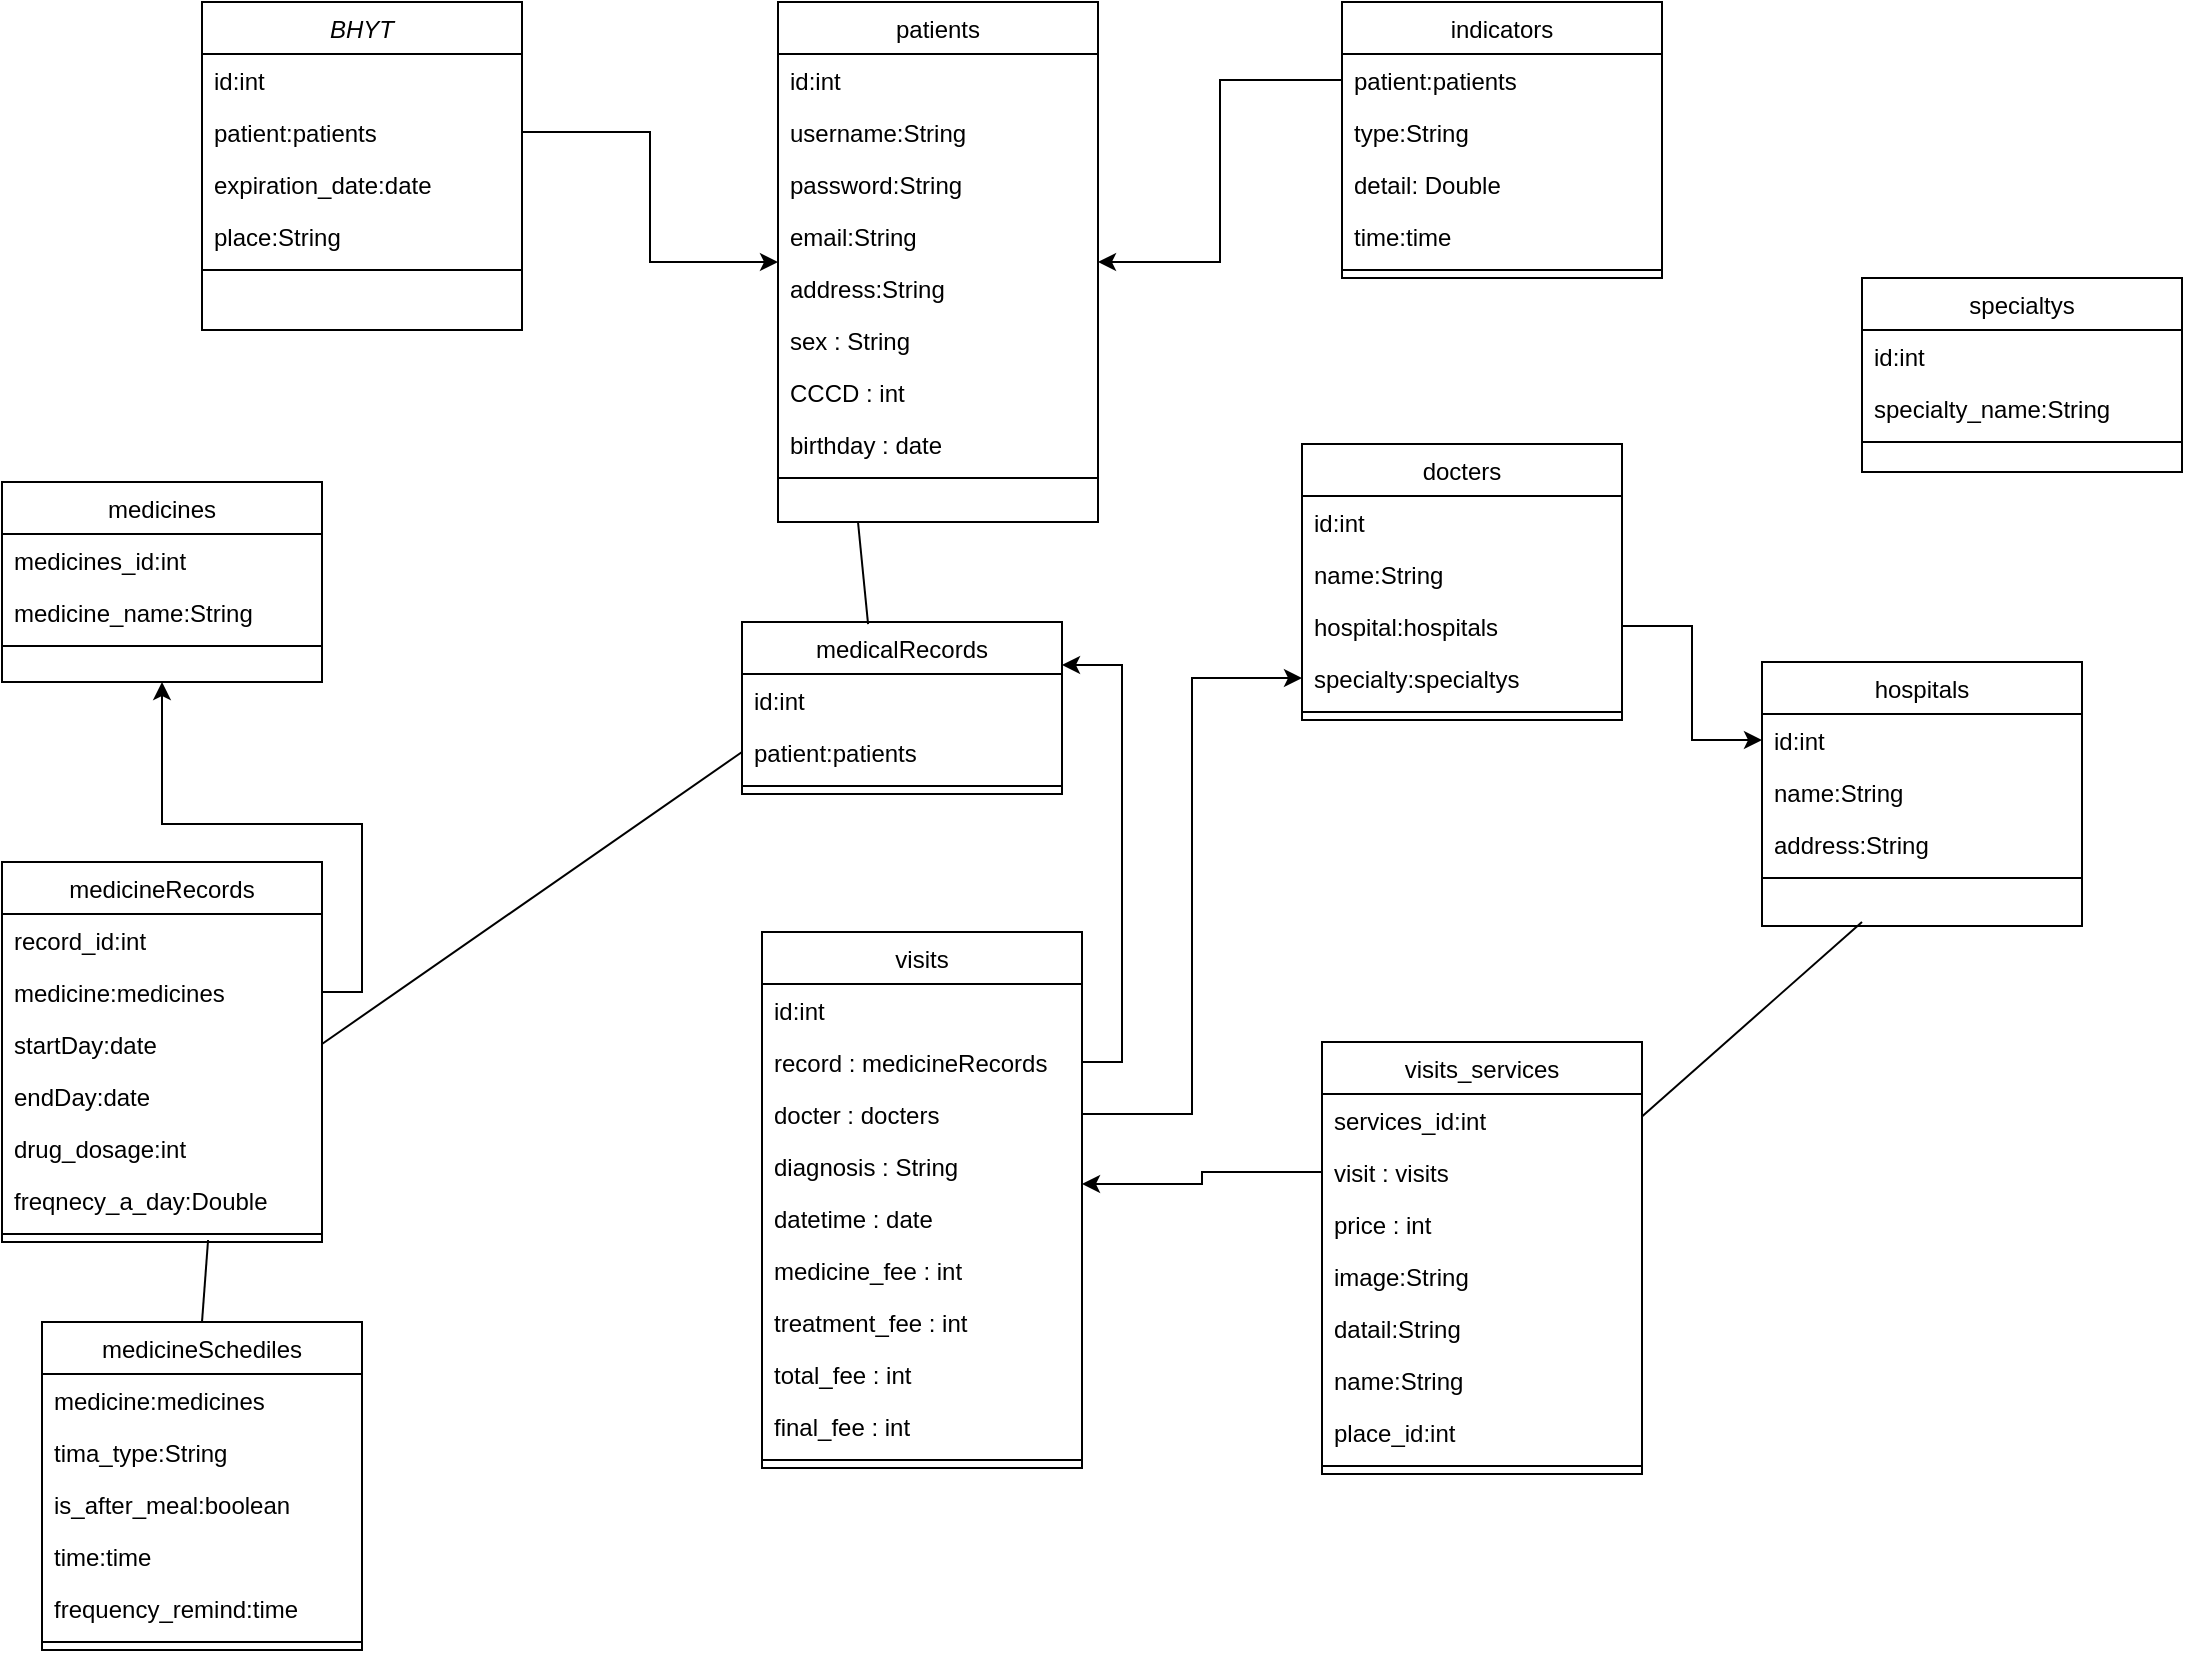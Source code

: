 <mxfile version="16.2.4" type="github">
  <diagram id="C5RBs43oDa-KdzZeNtuy" name="Page-1">
    <mxGraphModel dx="1422" dy="790" grid="1" gridSize="10" guides="1" tooltips="1" connect="1" arrows="1" fold="1" page="1" pageScale="1" pageWidth="827" pageHeight="1169" math="0" shadow="0">
      <root>
        <mxCell id="WIyWlLk6GJQsqaUBKTNV-0" />
        <mxCell id="WIyWlLk6GJQsqaUBKTNV-1" parent="WIyWlLk6GJQsqaUBKTNV-0" />
        <mxCell id="zkfFHV4jXpPFQw0GAbJ--0" value="BHYT" style="swimlane;fontStyle=2;align=center;verticalAlign=top;childLayout=stackLayout;horizontal=1;startSize=26;horizontalStack=0;resizeParent=1;resizeLast=0;collapsible=1;marginBottom=0;rounded=0;shadow=0;strokeWidth=1;" parent="WIyWlLk6GJQsqaUBKTNV-1" vertex="1">
          <mxGeometry x="220" y="120" width="160" height="164" as="geometry">
            <mxRectangle x="230" y="140" width="160" height="26" as="alternateBounds" />
          </mxGeometry>
        </mxCell>
        <mxCell id="zkfFHV4jXpPFQw0GAbJ--1" value="id:int&#xa;" style="text;align=left;verticalAlign=top;spacingLeft=4;spacingRight=4;overflow=hidden;rotatable=0;points=[[0,0.5],[1,0.5]];portConstraint=eastwest;" parent="zkfFHV4jXpPFQw0GAbJ--0" vertex="1">
          <mxGeometry y="26" width="160" height="26" as="geometry" />
        </mxCell>
        <mxCell id="zkfFHV4jXpPFQw0GAbJ--2" value="patient:patients" style="text;align=left;verticalAlign=top;spacingLeft=4;spacingRight=4;overflow=hidden;rotatable=0;points=[[0,0.5],[1,0.5]];portConstraint=eastwest;rounded=0;shadow=0;html=0;" parent="zkfFHV4jXpPFQw0GAbJ--0" vertex="1">
          <mxGeometry y="52" width="160" height="26" as="geometry" />
        </mxCell>
        <mxCell id="zkfFHV4jXpPFQw0GAbJ--3" value="expiration_date:date" style="text;align=left;verticalAlign=top;spacingLeft=4;spacingRight=4;overflow=hidden;rotatable=0;points=[[0,0.5],[1,0.5]];portConstraint=eastwest;rounded=0;shadow=0;html=0;" parent="zkfFHV4jXpPFQw0GAbJ--0" vertex="1">
          <mxGeometry y="78" width="160" height="26" as="geometry" />
        </mxCell>
        <mxCell id="OM--83nxWAdjc1BqshX6-1" value="place:String" style="text;align=left;verticalAlign=top;spacingLeft=4;spacingRight=4;overflow=hidden;rotatable=0;points=[[0,0.5],[1,0.5]];portConstraint=eastwest;rounded=0;shadow=0;html=0;" vertex="1" parent="zkfFHV4jXpPFQw0GAbJ--0">
          <mxGeometry y="104" width="160" height="26" as="geometry" />
        </mxCell>
        <mxCell id="zkfFHV4jXpPFQw0GAbJ--4" value="" style="line;html=1;strokeWidth=1;align=left;verticalAlign=middle;spacingTop=-1;spacingLeft=3;spacingRight=3;rotatable=0;labelPosition=right;points=[];portConstraint=eastwest;" parent="zkfFHV4jXpPFQw0GAbJ--0" vertex="1">
          <mxGeometry y="130" width="160" height="8" as="geometry" />
        </mxCell>
        <mxCell id="zkfFHV4jXpPFQw0GAbJ--6" value="medicines" style="swimlane;fontStyle=0;align=center;verticalAlign=top;childLayout=stackLayout;horizontal=1;startSize=26;horizontalStack=0;resizeParent=1;resizeLast=0;collapsible=1;marginBottom=0;rounded=0;shadow=0;strokeWidth=1;" parent="WIyWlLk6GJQsqaUBKTNV-1" vertex="1">
          <mxGeometry x="120" y="360" width="160" height="100" as="geometry">
            <mxRectangle x="130" y="380" width="160" height="26" as="alternateBounds" />
          </mxGeometry>
        </mxCell>
        <mxCell id="zkfFHV4jXpPFQw0GAbJ--7" value="medicines_id:int" style="text;align=left;verticalAlign=top;spacingLeft=4;spacingRight=4;overflow=hidden;rotatable=0;points=[[0,0.5],[1,0.5]];portConstraint=eastwest;" parent="zkfFHV4jXpPFQw0GAbJ--6" vertex="1">
          <mxGeometry y="26" width="160" height="26" as="geometry" />
        </mxCell>
        <mxCell id="zkfFHV4jXpPFQw0GAbJ--8" value="medicine_name:String" style="text;align=left;verticalAlign=top;spacingLeft=4;spacingRight=4;overflow=hidden;rotatable=0;points=[[0,0.5],[1,0.5]];portConstraint=eastwest;rounded=0;shadow=0;html=0;" parent="zkfFHV4jXpPFQw0GAbJ--6" vertex="1">
          <mxGeometry y="52" width="160" height="26" as="geometry" />
        </mxCell>
        <mxCell id="zkfFHV4jXpPFQw0GAbJ--9" value="" style="line;html=1;strokeWidth=1;align=left;verticalAlign=middle;spacingTop=-1;spacingLeft=3;spacingRight=3;rotatable=0;labelPosition=right;points=[];portConstraint=eastwest;" parent="zkfFHV4jXpPFQw0GAbJ--6" vertex="1">
          <mxGeometry y="78" width="160" height="8" as="geometry" />
        </mxCell>
        <mxCell id="zkfFHV4jXpPFQw0GAbJ--13" value="medicalRecords" style="swimlane;fontStyle=0;align=center;verticalAlign=top;childLayout=stackLayout;horizontal=1;startSize=26;horizontalStack=0;resizeParent=1;resizeLast=0;collapsible=1;marginBottom=0;rounded=0;shadow=0;strokeWidth=1;" parent="WIyWlLk6GJQsqaUBKTNV-1" vertex="1">
          <mxGeometry x="490" y="430" width="160" height="86" as="geometry">
            <mxRectangle x="340" y="380" width="170" height="26" as="alternateBounds" />
          </mxGeometry>
        </mxCell>
        <mxCell id="zkfFHV4jXpPFQw0GAbJ--14" value="id:int" style="text;align=left;verticalAlign=top;spacingLeft=4;spacingRight=4;overflow=hidden;rotatable=0;points=[[0,0.5],[1,0.5]];portConstraint=eastwest;" parent="zkfFHV4jXpPFQw0GAbJ--13" vertex="1">
          <mxGeometry y="26" width="160" height="26" as="geometry" />
        </mxCell>
        <mxCell id="OM--83nxWAdjc1BqshX6-21" value="patient:patients" style="text;align=left;verticalAlign=top;spacingLeft=4;spacingRight=4;overflow=hidden;rotatable=0;points=[[0,0.5],[1,0.5]];portConstraint=eastwest;" vertex="1" parent="zkfFHV4jXpPFQw0GAbJ--13">
          <mxGeometry y="52" width="160" height="26" as="geometry" />
        </mxCell>
        <mxCell id="zkfFHV4jXpPFQw0GAbJ--15" value="" style="line;html=1;strokeWidth=1;align=left;verticalAlign=middle;spacingTop=-1;spacingLeft=3;spacingRight=3;rotatable=0;labelPosition=right;points=[];portConstraint=eastwest;" parent="zkfFHV4jXpPFQw0GAbJ--13" vertex="1">
          <mxGeometry y="78" width="160" height="8" as="geometry" />
        </mxCell>
        <mxCell id="zkfFHV4jXpPFQw0GAbJ--17" value="patients" style="swimlane;fontStyle=0;align=center;verticalAlign=top;childLayout=stackLayout;horizontal=1;startSize=26;horizontalStack=0;resizeParent=1;resizeLast=0;collapsible=1;marginBottom=0;rounded=0;shadow=0;strokeWidth=1;" parent="WIyWlLk6GJQsqaUBKTNV-1" vertex="1">
          <mxGeometry x="508" y="120" width="160" height="260" as="geometry">
            <mxRectangle x="550" y="140" width="160" height="26" as="alternateBounds" />
          </mxGeometry>
        </mxCell>
        <mxCell id="zkfFHV4jXpPFQw0GAbJ--18" value="id:int" style="text;align=left;verticalAlign=top;spacingLeft=4;spacingRight=4;overflow=hidden;rotatable=0;points=[[0,0.5],[1,0.5]];portConstraint=eastwest;" parent="zkfFHV4jXpPFQw0GAbJ--17" vertex="1">
          <mxGeometry y="26" width="160" height="26" as="geometry" />
        </mxCell>
        <mxCell id="zkfFHV4jXpPFQw0GAbJ--19" value="username:String" style="text;align=left;verticalAlign=top;spacingLeft=4;spacingRight=4;overflow=hidden;rotatable=0;points=[[0,0.5],[1,0.5]];portConstraint=eastwest;rounded=0;shadow=0;html=0;" parent="zkfFHV4jXpPFQw0GAbJ--17" vertex="1">
          <mxGeometry y="52" width="160" height="26" as="geometry" />
        </mxCell>
        <mxCell id="zkfFHV4jXpPFQw0GAbJ--20" value="password:String" style="text;align=left;verticalAlign=top;spacingLeft=4;spacingRight=4;overflow=hidden;rotatable=0;points=[[0,0.5],[1,0.5]];portConstraint=eastwest;rounded=0;shadow=0;html=0;" parent="zkfFHV4jXpPFQw0GAbJ--17" vertex="1">
          <mxGeometry y="78" width="160" height="26" as="geometry" />
        </mxCell>
        <mxCell id="zkfFHV4jXpPFQw0GAbJ--21" value="email:String" style="text;align=left;verticalAlign=top;spacingLeft=4;spacingRight=4;overflow=hidden;rotatable=0;points=[[0,0.5],[1,0.5]];portConstraint=eastwest;rounded=0;shadow=0;html=0;" parent="zkfFHV4jXpPFQw0GAbJ--17" vertex="1">
          <mxGeometry y="104" width="160" height="26" as="geometry" />
        </mxCell>
        <mxCell id="zkfFHV4jXpPFQw0GAbJ--22" value="address:String" style="text;align=left;verticalAlign=top;spacingLeft=4;spacingRight=4;overflow=hidden;rotatable=0;points=[[0,0.5],[1,0.5]];portConstraint=eastwest;rounded=0;shadow=0;html=0;" parent="zkfFHV4jXpPFQw0GAbJ--17" vertex="1">
          <mxGeometry y="130" width="160" height="26" as="geometry" />
        </mxCell>
        <mxCell id="OM--83nxWAdjc1BqshX6-18" value="sex : String" style="text;align=left;verticalAlign=top;spacingLeft=4;spacingRight=4;overflow=hidden;rotatable=0;points=[[0,0.5],[1,0.5]];portConstraint=eastwest;rounded=0;shadow=0;html=0;" vertex="1" parent="zkfFHV4jXpPFQw0GAbJ--17">
          <mxGeometry y="156" width="160" height="26" as="geometry" />
        </mxCell>
        <mxCell id="OM--83nxWAdjc1BqshX6-19" value="CCCD : int" style="text;align=left;verticalAlign=top;spacingLeft=4;spacingRight=4;overflow=hidden;rotatable=0;points=[[0,0.5],[1,0.5]];portConstraint=eastwest;rounded=0;shadow=0;html=0;" vertex="1" parent="zkfFHV4jXpPFQw0GAbJ--17">
          <mxGeometry y="182" width="160" height="26" as="geometry" />
        </mxCell>
        <mxCell id="OM--83nxWAdjc1BqshX6-20" value="birthday : date" style="text;align=left;verticalAlign=top;spacingLeft=4;spacingRight=4;overflow=hidden;rotatable=0;points=[[0,0.5],[1,0.5]];portConstraint=eastwest;rounded=0;shadow=0;html=0;" vertex="1" parent="zkfFHV4jXpPFQw0GAbJ--17">
          <mxGeometry y="208" width="160" height="26" as="geometry" />
        </mxCell>
        <mxCell id="zkfFHV4jXpPFQw0GAbJ--23" value="" style="line;html=1;strokeWidth=1;align=left;verticalAlign=middle;spacingTop=-1;spacingLeft=3;spacingRight=3;rotatable=0;labelPosition=right;points=[];portConstraint=eastwest;" parent="zkfFHV4jXpPFQw0GAbJ--17" vertex="1">
          <mxGeometry y="234" width="160" height="8" as="geometry" />
        </mxCell>
        <mxCell id="OM--83nxWAdjc1BqshX6-4" value="medicineRecords" style="swimlane;fontStyle=0;align=center;verticalAlign=top;childLayout=stackLayout;horizontal=1;startSize=26;horizontalStack=0;resizeParent=1;resizeLast=0;collapsible=1;marginBottom=0;rounded=0;shadow=0;strokeWidth=1;" vertex="1" parent="WIyWlLk6GJQsqaUBKTNV-1">
          <mxGeometry x="120" y="550" width="160" height="190" as="geometry">
            <mxRectangle x="340" y="380" width="170" height="26" as="alternateBounds" />
          </mxGeometry>
        </mxCell>
        <mxCell id="OM--83nxWAdjc1BqshX6-5" value="record_id:int" style="text;align=left;verticalAlign=top;spacingLeft=4;spacingRight=4;overflow=hidden;rotatable=0;points=[[0,0.5],[1,0.5]];portConstraint=eastwest;" vertex="1" parent="OM--83nxWAdjc1BqshX6-4">
          <mxGeometry y="26" width="160" height="26" as="geometry" />
        </mxCell>
        <mxCell id="OM--83nxWAdjc1BqshX6-13" value="medicine:medicines" style="text;align=left;verticalAlign=top;spacingLeft=4;spacingRight=4;overflow=hidden;rotatable=0;points=[[0,0.5],[1,0.5]];portConstraint=eastwest;" vertex="1" parent="OM--83nxWAdjc1BqshX6-4">
          <mxGeometry y="52" width="160" height="26" as="geometry" />
        </mxCell>
        <mxCell id="OM--83nxWAdjc1BqshX6-14" value="startDay:date" style="text;align=left;verticalAlign=top;spacingLeft=4;spacingRight=4;overflow=hidden;rotatable=0;points=[[0,0.5],[1,0.5]];portConstraint=eastwest;" vertex="1" parent="OM--83nxWAdjc1BqshX6-4">
          <mxGeometry y="78" width="160" height="26" as="geometry" />
        </mxCell>
        <mxCell id="OM--83nxWAdjc1BqshX6-15" value="endDay:date&#xa;" style="text;align=left;verticalAlign=top;spacingLeft=4;spacingRight=4;overflow=hidden;rotatable=0;points=[[0,0.5],[1,0.5]];portConstraint=eastwest;" vertex="1" parent="OM--83nxWAdjc1BqshX6-4">
          <mxGeometry y="104" width="160" height="26" as="geometry" />
        </mxCell>
        <mxCell id="OM--83nxWAdjc1BqshX6-16" value="drug_dosage:int" style="text;align=left;verticalAlign=top;spacingLeft=4;spacingRight=4;overflow=hidden;rotatable=0;points=[[0,0.5],[1,0.5]];portConstraint=eastwest;" vertex="1" parent="OM--83nxWAdjc1BqshX6-4">
          <mxGeometry y="130" width="160" height="26" as="geometry" />
        </mxCell>
        <mxCell id="OM--83nxWAdjc1BqshX6-17" value="freqnecy_a_day:Double" style="text;align=left;verticalAlign=top;spacingLeft=4;spacingRight=4;overflow=hidden;rotatable=0;points=[[0,0.5],[1,0.5]];portConstraint=eastwest;" vertex="1" parent="OM--83nxWAdjc1BqshX6-4">
          <mxGeometry y="156" width="160" height="26" as="geometry" />
        </mxCell>
        <mxCell id="OM--83nxWAdjc1BqshX6-6" value="" style="line;html=1;strokeWidth=1;align=left;verticalAlign=middle;spacingTop=-1;spacingLeft=3;spacingRight=3;rotatable=0;labelPosition=right;points=[];portConstraint=eastwest;" vertex="1" parent="OM--83nxWAdjc1BqshX6-4">
          <mxGeometry y="182" width="160" height="8" as="geometry" />
        </mxCell>
        <mxCell id="OM--83nxWAdjc1BqshX6-7" value="medicineSchediles" style="swimlane;fontStyle=0;align=center;verticalAlign=top;childLayout=stackLayout;horizontal=1;startSize=26;horizontalStack=0;resizeParent=1;resizeLast=0;collapsible=1;marginBottom=0;rounded=0;shadow=0;strokeWidth=1;" vertex="1" parent="WIyWlLk6GJQsqaUBKTNV-1">
          <mxGeometry x="140" y="780" width="160" height="164" as="geometry">
            <mxRectangle x="340" y="380" width="170" height="26" as="alternateBounds" />
          </mxGeometry>
        </mxCell>
        <mxCell id="OM--83nxWAdjc1BqshX6-8" value="medicine:medicines" style="text;align=left;verticalAlign=top;spacingLeft=4;spacingRight=4;overflow=hidden;rotatable=0;points=[[0,0.5],[1,0.5]];portConstraint=eastwest;" vertex="1" parent="OM--83nxWAdjc1BqshX6-7">
          <mxGeometry y="26" width="160" height="26" as="geometry" />
        </mxCell>
        <mxCell id="OM--83nxWAdjc1BqshX6-31" value="tima_type:String" style="text;align=left;verticalAlign=top;spacingLeft=4;spacingRight=4;overflow=hidden;rotatable=0;points=[[0,0.5],[1,0.5]];portConstraint=eastwest;" vertex="1" parent="OM--83nxWAdjc1BqshX6-7">
          <mxGeometry y="52" width="160" height="26" as="geometry" />
        </mxCell>
        <mxCell id="OM--83nxWAdjc1BqshX6-32" value="is_after_meal:boolean" style="text;align=left;verticalAlign=top;spacingLeft=4;spacingRight=4;overflow=hidden;rotatable=0;points=[[0,0.5],[1,0.5]];portConstraint=eastwest;" vertex="1" parent="OM--83nxWAdjc1BqshX6-7">
          <mxGeometry y="78" width="160" height="26" as="geometry" />
        </mxCell>
        <mxCell id="OM--83nxWAdjc1BqshX6-33" value="time:time" style="text;align=left;verticalAlign=top;spacingLeft=4;spacingRight=4;overflow=hidden;rotatable=0;points=[[0,0.5],[1,0.5]];portConstraint=eastwest;" vertex="1" parent="OM--83nxWAdjc1BqshX6-7">
          <mxGeometry y="104" width="160" height="26" as="geometry" />
        </mxCell>
        <mxCell id="OM--83nxWAdjc1BqshX6-34" value="frequency_remind:time&#xa;" style="text;align=left;verticalAlign=top;spacingLeft=4;spacingRight=4;overflow=hidden;rotatable=0;points=[[0,0.5],[1,0.5]];portConstraint=eastwest;" vertex="1" parent="OM--83nxWAdjc1BqshX6-7">
          <mxGeometry y="130" width="160" height="26" as="geometry" />
        </mxCell>
        <mxCell id="OM--83nxWAdjc1BqshX6-9" value="" style="line;html=1;strokeWidth=1;align=left;verticalAlign=middle;spacingTop=-1;spacingLeft=3;spacingRight=3;rotatable=0;labelPosition=right;points=[];portConstraint=eastwest;" vertex="1" parent="OM--83nxWAdjc1BqshX6-7">
          <mxGeometry y="156" width="160" height="8" as="geometry" />
        </mxCell>
        <mxCell id="OM--83nxWAdjc1BqshX6-10" value="visits" style="swimlane;fontStyle=0;align=center;verticalAlign=top;childLayout=stackLayout;horizontal=1;startSize=26;horizontalStack=0;resizeParent=1;resizeLast=0;collapsible=1;marginBottom=0;rounded=0;shadow=0;strokeWidth=1;" vertex="1" parent="WIyWlLk6GJQsqaUBKTNV-1">
          <mxGeometry x="500" y="585" width="160" height="268" as="geometry">
            <mxRectangle x="340" y="380" width="170" height="26" as="alternateBounds" />
          </mxGeometry>
        </mxCell>
        <mxCell id="OM--83nxWAdjc1BqshX6-11" value="id:int" style="text;align=left;verticalAlign=top;spacingLeft=4;spacingRight=4;overflow=hidden;rotatable=0;points=[[0,0.5],[1,0.5]];portConstraint=eastwest;" vertex="1" parent="OM--83nxWAdjc1BqshX6-10">
          <mxGeometry y="26" width="160" height="26" as="geometry" />
        </mxCell>
        <mxCell id="OM--83nxWAdjc1BqshX6-22" value="record : medicineRecords" style="text;align=left;verticalAlign=top;spacingLeft=4;spacingRight=4;overflow=hidden;rotatable=0;points=[[0,0.5],[1,0.5]];portConstraint=eastwest;" vertex="1" parent="OM--83nxWAdjc1BqshX6-10">
          <mxGeometry y="52" width="160" height="26" as="geometry" />
        </mxCell>
        <mxCell id="OM--83nxWAdjc1BqshX6-23" value="docter : docters" style="text;align=left;verticalAlign=top;spacingLeft=4;spacingRight=4;overflow=hidden;rotatable=0;points=[[0,0.5],[1,0.5]];portConstraint=eastwest;" vertex="1" parent="OM--83nxWAdjc1BqshX6-10">
          <mxGeometry y="78" width="160" height="26" as="geometry" />
        </mxCell>
        <mxCell id="OM--83nxWAdjc1BqshX6-24" value="diagnosis : String" style="text;align=left;verticalAlign=top;spacingLeft=4;spacingRight=4;overflow=hidden;rotatable=0;points=[[0,0.5],[1,0.5]];portConstraint=eastwest;" vertex="1" parent="OM--83nxWAdjc1BqshX6-10">
          <mxGeometry y="104" width="160" height="26" as="geometry" />
        </mxCell>
        <mxCell id="OM--83nxWAdjc1BqshX6-25" value="datetime : date" style="text;align=left;verticalAlign=top;spacingLeft=4;spacingRight=4;overflow=hidden;rotatable=0;points=[[0,0.5],[1,0.5]];portConstraint=eastwest;" vertex="1" parent="OM--83nxWAdjc1BqshX6-10">
          <mxGeometry y="130" width="160" height="26" as="geometry" />
        </mxCell>
        <mxCell id="OM--83nxWAdjc1BqshX6-26" value="medicine_fee : int" style="text;align=left;verticalAlign=top;spacingLeft=4;spacingRight=4;overflow=hidden;rotatable=0;points=[[0,0.5],[1,0.5]];portConstraint=eastwest;" vertex="1" parent="OM--83nxWAdjc1BqshX6-10">
          <mxGeometry y="156" width="160" height="26" as="geometry" />
        </mxCell>
        <mxCell id="OM--83nxWAdjc1BqshX6-28" value="treatment_fee : int" style="text;align=left;verticalAlign=top;spacingLeft=4;spacingRight=4;overflow=hidden;rotatable=0;points=[[0,0.5],[1,0.5]];portConstraint=eastwest;" vertex="1" parent="OM--83nxWAdjc1BqshX6-10">
          <mxGeometry y="182" width="160" height="26" as="geometry" />
        </mxCell>
        <mxCell id="OM--83nxWAdjc1BqshX6-27" value="total_fee : int" style="text;align=left;verticalAlign=top;spacingLeft=4;spacingRight=4;overflow=hidden;rotatable=0;points=[[0,0.5],[1,0.5]];portConstraint=eastwest;" vertex="1" parent="OM--83nxWAdjc1BqshX6-10">
          <mxGeometry y="208" width="160" height="26" as="geometry" />
        </mxCell>
        <mxCell id="OM--83nxWAdjc1BqshX6-29" value="final_fee : int" style="text;align=left;verticalAlign=top;spacingLeft=4;spacingRight=4;overflow=hidden;rotatable=0;points=[[0,0.5],[1,0.5]];portConstraint=eastwest;" vertex="1" parent="OM--83nxWAdjc1BqshX6-10">
          <mxGeometry y="234" width="160" height="26" as="geometry" />
        </mxCell>
        <mxCell id="OM--83nxWAdjc1BqshX6-12" value="" style="line;html=1;strokeWidth=1;align=left;verticalAlign=middle;spacingTop=-1;spacingLeft=3;spacingRight=3;rotatable=0;labelPosition=right;points=[];portConstraint=eastwest;" vertex="1" parent="OM--83nxWAdjc1BqshX6-10">
          <mxGeometry y="260" width="160" height="8" as="geometry" />
        </mxCell>
        <mxCell id="OM--83nxWAdjc1BqshX6-35" value="indicators" style="swimlane;fontStyle=0;align=center;verticalAlign=top;childLayout=stackLayout;horizontal=1;startSize=26;horizontalStack=0;resizeParent=1;resizeLast=0;collapsible=1;marginBottom=0;rounded=0;shadow=0;strokeWidth=1;" vertex="1" parent="WIyWlLk6GJQsqaUBKTNV-1">
          <mxGeometry x="790" y="120" width="160" height="138" as="geometry">
            <mxRectangle x="340" y="380" width="170" height="26" as="alternateBounds" />
          </mxGeometry>
        </mxCell>
        <mxCell id="OM--83nxWAdjc1BqshX6-37" value="patient:patients" style="text;align=left;verticalAlign=top;spacingLeft=4;spacingRight=4;overflow=hidden;rotatable=0;points=[[0,0.5],[1,0.5]];portConstraint=eastwest;" vertex="1" parent="OM--83nxWAdjc1BqshX6-35">
          <mxGeometry y="26" width="160" height="26" as="geometry" />
        </mxCell>
        <mxCell id="OM--83nxWAdjc1BqshX6-39" value="type:String" style="text;align=left;verticalAlign=top;spacingLeft=4;spacingRight=4;overflow=hidden;rotatable=0;points=[[0,0.5],[1,0.5]];portConstraint=eastwest;" vertex="1" parent="OM--83nxWAdjc1BqshX6-35">
          <mxGeometry y="52" width="160" height="26" as="geometry" />
        </mxCell>
        <mxCell id="OM--83nxWAdjc1BqshX6-40" value="detail: Double" style="text;align=left;verticalAlign=top;spacingLeft=4;spacingRight=4;overflow=hidden;rotatable=0;points=[[0,0.5],[1,0.5]];portConstraint=eastwest;" vertex="1" parent="OM--83nxWAdjc1BqshX6-35">
          <mxGeometry y="78" width="160" height="26" as="geometry" />
        </mxCell>
        <mxCell id="OM--83nxWAdjc1BqshX6-41" value="time:time" style="text;align=left;verticalAlign=top;spacingLeft=4;spacingRight=4;overflow=hidden;rotatable=0;points=[[0,0.5],[1,0.5]];portConstraint=eastwest;" vertex="1" parent="OM--83nxWAdjc1BqshX6-35">
          <mxGeometry y="104" width="160" height="26" as="geometry" />
        </mxCell>
        <mxCell id="OM--83nxWAdjc1BqshX6-38" value="" style="line;html=1;strokeWidth=1;align=left;verticalAlign=middle;spacingTop=-1;spacingLeft=3;spacingRight=3;rotatable=0;labelPosition=right;points=[];portConstraint=eastwest;" vertex="1" parent="OM--83nxWAdjc1BqshX6-35">
          <mxGeometry y="130" width="160" height="8" as="geometry" />
        </mxCell>
        <mxCell id="OM--83nxWAdjc1BqshX6-48" value="specialtys" style="swimlane;fontStyle=0;align=center;verticalAlign=top;childLayout=stackLayout;horizontal=1;startSize=26;horizontalStack=0;resizeParent=1;resizeLast=0;collapsible=1;marginBottom=0;rounded=0;shadow=0;strokeWidth=1;" vertex="1" parent="WIyWlLk6GJQsqaUBKTNV-1">
          <mxGeometry x="1050" y="258" width="160" height="97" as="geometry">
            <mxRectangle x="340" y="380" width="170" height="26" as="alternateBounds" />
          </mxGeometry>
        </mxCell>
        <mxCell id="OM--83nxWAdjc1BqshX6-49" value="id:int" style="text;align=left;verticalAlign=top;spacingLeft=4;spacingRight=4;overflow=hidden;rotatable=0;points=[[0,0.5],[1,0.5]];portConstraint=eastwest;" vertex="1" parent="OM--83nxWAdjc1BqshX6-48">
          <mxGeometry y="26" width="160" height="26" as="geometry" />
        </mxCell>
        <mxCell id="OM--83nxWAdjc1BqshX6-50" value="specialty_name:String" style="text;align=left;verticalAlign=top;spacingLeft=4;spacingRight=4;overflow=hidden;rotatable=0;points=[[0,0.5],[1,0.5]];portConstraint=eastwest;" vertex="1" parent="OM--83nxWAdjc1BqshX6-48">
          <mxGeometry y="52" width="160" height="26" as="geometry" />
        </mxCell>
        <mxCell id="OM--83nxWAdjc1BqshX6-53" value="" style="line;html=1;strokeWidth=1;align=left;verticalAlign=middle;spacingTop=-1;spacingLeft=3;spacingRight=3;rotatable=0;labelPosition=right;points=[];portConstraint=eastwest;" vertex="1" parent="OM--83nxWAdjc1BqshX6-48">
          <mxGeometry y="78" width="160" height="8" as="geometry" />
        </mxCell>
        <mxCell id="OM--83nxWAdjc1BqshX6-54" value="docters" style="swimlane;fontStyle=0;align=center;verticalAlign=top;childLayout=stackLayout;horizontal=1;startSize=26;horizontalStack=0;resizeParent=1;resizeLast=0;collapsible=1;marginBottom=0;rounded=0;shadow=0;strokeWidth=1;" vertex="1" parent="WIyWlLk6GJQsqaUBKTNV-1">
          <mxGeometry x="770" y="341" width="160" height="138" as="geometry">
            <mxRectangle x="340" y="380" width="170" height="26" as="alternateBounds" />
          </mxGeometry>
        </mxCell>
        <mxCell id="OM--83nxWAdjc1BqshX6-55" value="id:int" style="text;align=left;verticalAlign=top;spacingLeft=4;spacingRight=4;overflow=hidden;rotatable=0;points=[[0,0.5],[1,0.5]];portConstraint=eastwest;" vertex="1" parent="OM--83nxWAdjc1BqshX6-54">
          <mxGeometry y="26" width="160" height="26" as="geometry" />
        </mxCell>
        <mxCell id="OM--83nxWAdjc1BqshX6-56" value="name:String" style="text;align=left;verticalAlign=top;spacingLeft=4;spacingRight=4;overflow=hidden;rotatable=0;points=[[0,0.5],[1,0.5]];portConstraint=eastwest;" vertex="1" parent="OM--83nxWAdjc1BqshX6-54">
          <mxGeometry y="52" width="160" height="26" as="geometry" />
        </mxCell>
        <mxCell id="OM--83nxWAdjc1BqshX6-57" value="hospital:hospitals" style="text;align=left;verticalAlign=top;spacingLeft=4;spacingRight=4;overflow=hidden;rotatable=0;points=[[0,0.5],[1,0.5]];portConstraint=eastwest;" vertex="1" parent="OM--83nxWAdjc1BqshX6-54">
          <mxGeometry y="78" width="160" height="26" as="geometry" />
        </mxCell>
        <mxCell id="OM--83nxWAdjc1BqshX6-58" value="specialty:specialtys" style="text;align=left;verticalAlign=top;spacingLeft=4;spacingRight=4;overflow=hidden;rotatable=0;points=[[0,0.5],[1,0.5]];portConstraint=eastwest;" vertex="1" parent="OM--83nxWAdjc1BqshX6-54">
          <mxGeometry y="104" width="160" height="26" as="geometry" />
        </mxCell>
        <mxCell id="OM--83nxWAdjc1BqshX6-59" value="" style="line;html=1;strokeWidth=1;align=left;verticalAlign=middle;spacingTop=-1;spacingLeft=3;spacingRight=3;rotatable=0;labelPosition=right;points=[];portConstraint=eastwest;" vertex="1" parent="OM--83nxWAdjc1BqshX6-54">
          <mxGeometry y="130" width="160" height="8" as="geometry" />
        </mxCell>
        <mxCell id="OM--83nxWAdjc1BqshX6-60" value="hospitals" style="swimlane;fontStyle=0;align=center;verticalAlign=top;childLayout=stackLayout;horizontal=1;startSize=26;horizontalStack=0;resizeParent=1;resizeLast=0;collapsible=1;marginBottom=0;rounded=0;shadow=0;strokeWidth=1;" vertex="1" parent="WIyWlLk6GJQsqaUBKTNV-1">
          <mxGeometry x="1000" y="450" width="160" height="132" as="geometry">
            <mxRectangle x="340" y="380" width="170" height="26" as="alternateBounds" />
          </mxGeometry>
        </mxCell>
        <mxCell id="OM--83nxWAdjc1BqshX6-61" value="id:int" style="text;align=left;verticalAlign=top;spacingLeft=4;spacingRight=4;overflow=hidden;rotatable=0;points=[[0,0.5],[1,0.5]];portConstraint=eastwest;" vertex="1" parent="OM--83nxWAdjc1BqshX6-60">
          <mxGeometry y="26" width="160" height="26" as="geometry" />
        </mxCell>
        <mxCell id="OM--83nxWAdjc1BqshX6-62" value="name:String" style="text;align=left;verticalAlign=top;spacingLeft=4;spacingRight=4;overflow=hidden;rotatable=0;points=[[0,0.5],[1,0.5]];portConstraint=eastwest;" vertex="1" parent="OM--83nxWAdjc1BqshX6-60">
          <mxGeometry y="52" width="160" height="26" as="geometry" />
        </mxCell>
        <mxCell id="OM--83nxWAdjc1BqshX6-63" value="address:String" style="text;align=left;verticalAlign=top;spacingLeft=4;spacingRight=4;overflow=hidden;rotatable=0;points=[[0,0.5],[1,0.5]];portConstraint=eastwest;" vertex="1" parent="OM--83nxWAdjc1BqshX6-60">
          <mxGeometry y="78" width="160" height="26" as="geometry" />
        </mxCell>
        <mxCell id="OM--83nxWAdjc1BqshX6-65" value="" style="line;html=1;strokeWidth=1;align=left;verticalAlign=middle;spacingTop=-1;spacingLeft=3;spacingRight=3;rotatable=0;labelPosition=right;points=[];portConstraint=eastwest;" vertex="1" parent="OM--83nxWAdjc1BqshX6-60">
          <mxGeometry y="104" width="160" height="8" as="geometry" />
        </mxCell>
        <mxCell id="OM--83nxWAdjc1BqshX6-66" value="visits_services" style="swimlane;fontStyle=0;align=center;verticalAlign=top;childLayout=stackLayout;horizontal=1;startSize=26;horizontalStack=0;resizeParent=1;resizeLast=0;collapsible=1;marginBottom=0;rounded=0;shadow=0;strokeWidth=1;" vertex="1" parent="WIyWlLk6GJQsqaUBKTNV-1">
          <mxGeometry x="780" y="640" width="160" height="216" as="geometry">
            <mxRectangle x="340" y="380" width="170" height="26" as="alternateBounds" />
          </mxGeometry>
        </mxCell>
        <mxCell id="OM--83nxWAdjc1BqshX6-67" value="services_id:int" style="text;align=left;verticalAlign=top;spacingLeft=4;spacingRight=4;overflow=hidden;rotatable=0;points=[[0,0.5],[1,0.5]];portConstraint=eastwest;" vertex="1" parent="OM--83nxWAdjc1BqshX6-66">
          <mxGeometry y="26" width="160" height="26" as="geometry" />
        </mxCell>
        <mxCell id="OM--83nxWAdjc1BqshX6-68" value="visit : visits" style="text;align=left;verticalAlign=top;spacingLeft=4;spacingRight=4;overflow=hidden;rotatable=0;points=[[0,0.5],[1,0.5]];portConstraint=eastwest;" vertex="1" parent="OM--83nxWAdjc1BqshX6-66">
          <mxGeometry y="52" width="160" height="26" as="geometry" />
        </mxCell>
        <mxCell id="OM--83nxWAdjc1BqshX6-69" value="price : int" style="text;align=left;verticalAlign=top;spacingLeft=4;spacingRight=4;overflow=hidden;rotatable=0;points=[[0,0.5],[1,0.5]];portConstraint=eastwest;" vertex="1" parent="OM--83nxWAdjc1BqshX6-66">
          <mxGeometry y="78" width="160" height="26" as="geometry" />
        </mxCell>
        <mxCell id="OM--83nxWAdjc1BqshX6-70" value="image:String" style="text;align=left;verticalAlign=top;spacingLeft=4;spacingRight=4;overflow=hidden;rotatable=0;points=[[0,0.5],[1,0.5]];portConstraint=eastwest;" vertex="1" parent="OM--83nxWAdjc1BqshX6-66">
          <mxGeometry y="104" width="160" height="26" as="geometry" />
        </mxCell>
        <mxCell id="OM--83nxWAdjc1BqshX6-72" value="datail:String" style="text;align=left;verticalAlign=top;spacingLeft=4;spacingRight=4;overflow=hidden;rotatable=0;points=[[0,0.5],[1,0.5]];portConstraint=eastwest;" vertex="1" parent="OM--83nxWAdjc1BqshX6-66">
          <mxGeometry y="130" width="160" height="26" as="geometry" />
        </mxCell>
        <mxCell id="OM--83nxWAdjc1BqshX6-73" value="name:String" style="text;align=left;verticalAlign=top;spacingLeft=4;spacingRight=4;overflow=hidden;rotatable=0;points=[[0,0.5],[1,0.5]];portConstraint=eastwest;" vertex="1" parent="OM--83nxWAdjc1BqshX6-66">
          <mxGeometry y="156" width="160" height="26" as="geometry" />
        </mxCell>
        <mxCell id="OM--83nxWAdjc1BqshX6-74" value="place_id:int" style="text;align=left;verticalAlign=top;spacingLeft=4;spacingRight=4;overflow=hidden;rotatable=0;points=[[0,0.5],[1,0.5]];portConstraint=eastwest;" vertex="1" parent="OM--83nxWAdjc1BqshX6-66">
          <mxGeometry y="182" width="160" height="26" as="geometry" />
        </mxCell>
        <mxCell id="OM--83nxWAdjc1BqshX6-71" value="" style="line;html=1;strokeWidth=1;align=left;verticalAlign=middle;spacingTop=-1;spacingLeft=3;spacingRight=3;rotatable=0;labelPosition=right;points=[];portConstraint=eastwest;" vertex="1" parent="OM--83nxWAdjc1BqshX6-66">
          <mxGeometry y="208" width="160" height="8" as="geometry" />
        </mxCell>
        <mxCell id="OM--83nxWAdjc1BqshX6-76" value="" style="endArrow=none;html=1;rounded=0;entryX=0.5;entryY=0;entryDx=0;entryDy=0;exitX=0.644;exitY=0.875;exitDx=0;exitDy=0;exitPerimeter=0;" edge="1" parent="WIyWlLk6GJQsqaUBKTNV-1" source="OM--83nxWAdjc1BqshX6-6" target="OM--83nxWAdjc1BqshX6-7">
          <mxGeometry width="50" height="50" relative="1" as="geometry">
            <mxPoint x="260" y="670" as="sourcePoint" />
            <mxPoint x="310" y="620" as="targetPoint" />
          </mxGeometry>
        </mxCell>
        <mxCell id="OM--83nxWAdjc1BqshX6-77" value="" style="endArrow=none;html=1;rounded=0;entryX=0;entryY=0.5;entryDx=0;entryDy=0;exitX=1;exitY=0.5;exitDx=0;exitDy=0;" edge="1" parent="WIyWlLk6GJQsqaUBKTNV-1" source="OM--83nxWAdjc1BqshX6-14" target="OM--83nxWAdjc1BqshX6-21">
          <mxGeometry width="50" height="50" relative="1" as="geometry">
            <mxPoint x="260" y="700" as="sourcePoint" />
            <mxPoint x="310" y="650" as="targetPoint" />
          </mxGeometry>
        </mxCell>
        <mxCell id="OM--83nxWAdjc1BqshX6-79" value="" style="endArrow=none;html=1;rounded=0;entryX=0.25;entryY=1;entryDx=0;entryDy=0;exitX=0.394;exitY=0.012;exitDx=0;exitDy=0;exitPerimeter=0;" edge="1" parent="WIyWlLk6GJQsqaUBKTNV-1" source="zkfFHV4jXpPFQw0GAbJ--13" target="zkfFHV4jXpPFQw0GAbJ--17">
          <mxGeometry width="50" height="50" relative="1" as="geometry">
            <mxPoint x="470" y="460" as="sourcePoint" />
            <mxPoint x="520" y="410" as="targetPoint" />
          </mxGeometry>
        </mxCell>
        <mxCell id="OM--83nxWAdjc1BqshX6-82" value="" style="edgeStyle=orthogonalEdgeStyle;rounded=0;orthogonalLoop=1;jettySize=auto;html=1;" edge="1" parent="WIyWlLk6GJQsqaUBKTNV-1" source="OM--83nxWAdjc1BqshX6-57" target="OM--83nxWAdjc1BqshX6-61">
          <mxGeometry relative="1" as="geometry" />
        </mxCell>
        <mxCell id="OM--83nxWAdjc1BqshX6-84" style="edgeStyle=orthogonalEdgeStyle;rounded=0;orthogonalLoop=1;jettySize=auto;html=1;exitX=1;exitY=0.5;exitDx=0;exitDy=0;" edge="1" parent="WIyWlLk6GJQsqaUBKTNV-1" source="OM--83nxWAdjc1BqshX6-23" target="OM--83nxWAdjc1BqshX6-58">
          <mxGeometry relative="1" as="geometry" />
        </mxCell>
        <mxCell id="OM--83nxWAdjc1BqshX6-86" style="edgeStyle=orthogonalEdgeStyle;rounded=0;orthogonalLoop=1;jettySize=auto;html=1;exitX=1;exitY=0.5;exitDx=0;exitDy=0;entryX=1;entryY=0.25;entryDx=0;entryDy=0;" edge="1" parent="WIyWlLk6GJQsqaUBKTNV-1" source="OM--83nxWAdjc1BqshX6-22" target="zkfFHV4jXpPFQw0GAbJ--13">
          <mxGeometry relative="1" as="geometry" />
        </mxCell>
        <mxCell id="OM--83nxWAdjc1BqshX6-87" style="edgeStyle=orthogonalEdgeStyle;rounded=0;orthogonalLoop=1;jettySize=auto;html=1;exitX=1;exitY=0.5;exitDx=0;exitDy=0;" edge="1" parent="WIyWlLk6GJQsqaUBKTNV-1" source="zkfFHV4jXpPFQw0GAbJ--2" target="zkfFHV4jXpPFQw0GAbJ--17">
          <mxGeometry relative="1" as="geometry" />
        </mxCell>
        <mxCell id="OM--83nxWAdjc1BqshX6-88" style="edgeStyle=orthogonalEdgeStyle;rounded=0;orthogonalLoop=1;jettySize=auto;html=1;exitX=1;exitY=0.5;exitDx=0;exitDy=0;" edge="1" parent="WIyWlLk6GJQsqaUBKTNV-1" source="OM--83nxWAdjc1BqshX6-13" target="zkfFHV4jXpPFQw0GAbJ--6">
          <mxGeometry relative="1" as="geometry" />
        </mxCell>
        <mxCell id="OM--83nxWAdjc1BqshX6-91" style="edgeStyle=orthogonalEdgeStyle;rounded=0;orthogonalLoop=1;jettySize=auto;html=1;exitX=0;exitY=0.5;exitDx=0;exitDy=0;entryX=1;entryY=-0.154;entryDx=0;entryDy=0;entryPerimeter=0;" edge="1" parent="WIyWlLk6GJQsqaUBKTNV-1" source="OM--83nxWAdjc1BqshX6-68" target="OM--83nxWAdjc1BqshX6-25">
          <mxGeometry relative="1" as="geometry" />
        </mxCell>
        <mxCell id="OM--83nxWAdjc1BqshX6-92" style="edgeStyle=orthogonalEdgeStyle;rounded=0;orthogonalLoop=1;jettySize=auto;html=1;exitX=0;exitY=0.5;exitDx=0;exitDy=0;" edge="1" parent="WIyWlLk6GJQsqaUBKTNV-1" source="OM--83nxWAdjc1BqshX6-37" target="zkfFHV4jXpPFQw0GAbJ--17">
          <mxGeometry relative="1" as="geometry" />
        </mxCell>
        <mxCell id="OM--83nxWAdjc1BqshX6-93" value="" style="endArrow=none;html=1;rounded=0;" edge="1" parent="WIyWlLk6GJQsqaUBKTNV-1" source="OM--83nxWAdjc1BqshX6-66">
          <mxGeometry width="50" height="50" relative="1" as="geometry">
            <mxPoint x="610" y="560" as="sourcePoint" />
            <mxPoint x="1050" y="580" as="targetPoint" />
          </mxGeometry>
        </mxCell>
      </root>
    </mxGraphModel>
  </diagram>
</mxfile>
